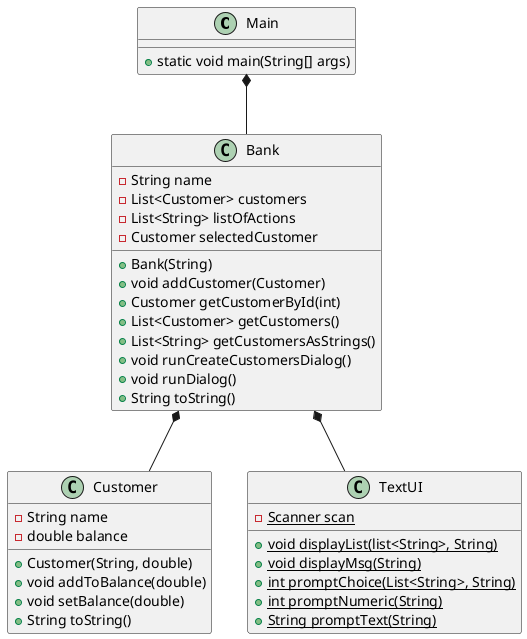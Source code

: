 @startuml
class Main{
 + static void main(String[] args)
}

class Bank{
 - String name
 - List<Customer> customers
 - List<String> listOfActions
 - Customer selectedCustomer
 + Bank(String)
 + void addCustomer(Customer)
 + Customer getCustomerById(int)
 + List<Customer> getCustomers()
 + List<String> getCustomersAsStrings()
 + void runCreateCustomersDialog()
 + void runDialog()
 + String toString()
}

class Customer{
 - String name
 - double balance
 + Customer(String, double)
 + void addToBalance(double)
 + void setBalance(double)
 + String toString()

}

class TextUI{
 {static}- Scanner scan
 {static}+ void displayList(list<String>, String)
 {static}+ void displayMsg(String)
 {static}+ int promptChoice(List<String>, String)
 {static}+int promptNumeric(String)
 {static}+ String promptText(String)

}


Main *-- Bank
Bank *-- Customer
Bank *-- TextUI

@enduml
